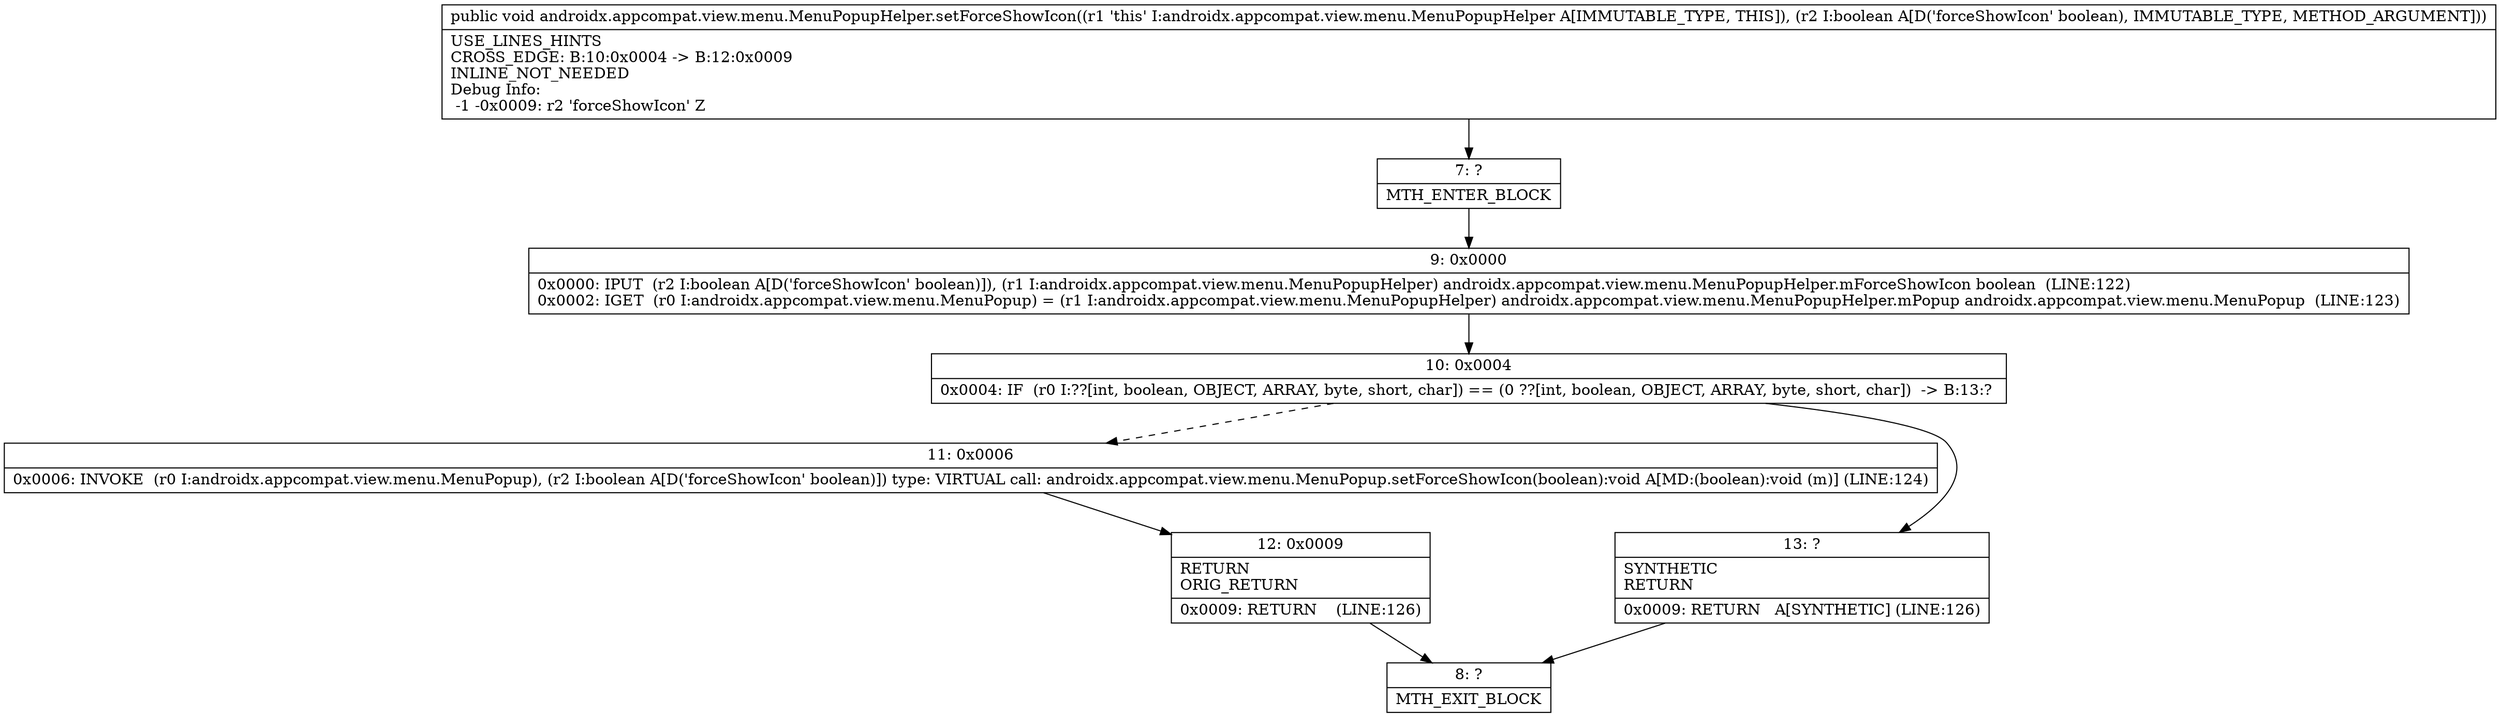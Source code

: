 digraph "CFG forandroidx.appcompat.view.menu.MenuPopupHelper.setForceShowIcon(Z)V" {
Node_7 [shape=record,label="{7\:\ ?|MTH_ENTER_BLOCK\l}"];
Node_9 [shape=record,label="{9\:\ 0x0000|0x0000: IPUT  (r2 I:boolean A[D('forceShowIcon' boolean)]), (r1 I:androidx.appcompat.view.menu.MenuPopupHelper) androidx.appcompat.view.menu.MenuPopupHelper.mForceShowIcon boolean  (LINE:122)\l0x0002: IGET  (r0 I:androidx.appcompat.view.menu.MenuPopup) = (r1 I:androidx.appcompat.view.menu.MenuPopupHelper) androidx.appcompat.view.menu.MenuPopupHelper.mPopup androidx.appcompat.view.menu.MenuPopup  (LINE:123)\l}"];
Node_10 [shape=record,label="{10\:\ 0x0004|0x0004: IF  (r0 I:??[int, boolean, OBJECT, ARRAY, byte, short, char]) == (0 ??[int, boolean, OBJECT, ARRAY, byte, short, char])  \-\> B:13:? \l}"];
Node_11 [shape=record,label="{11\:\ 0x0006|0x0006: INVOKE  (r0 I:androidx.appcompat.view.menu.MenuPopup), (r2 I:boolean A[D('forceShowIcon' boolean)]) type: VIRTUAL call: androidx.appcompat.view.menu.MenuPopup.setForceShowIcon(boolean):void A[MD:(boolean):void (m)] (LINE:124)\l}"];
Node_12 [shape=record,label="{12\:\ 0x0009|RETURN\lORIG_RETURN\l|0x0009: RETURN    (LINE:126)\l}"];
Node_8 [shape=record,label="{8\:\ ?|MTH_EXIT_BLOCK\l}"];
Node_13 [shape=record,label="{13\:\ ?|SYNTHETIC\lRETURN\l|0x0009: RETURN   A[SYNTHETIC] (LINE:126)\l}"];
MethodNode[shape=record,label="{public void androidx.appcompat.view.menu.MenuPopupHelper.setForceShowIcon((r1 'this' I:androidx.appcompat.view.menu.MenuPopupHelper A[IMMUTABLE_TYPE, THIS]), (r2 I:boolean A[D('forceShowIcon' boolean), IMMUTABLE_TYPE, METHOD_ARGUMENT]))  | USE_LINES_HINTS\lCROSS_EDGE: B:10:0x0004 \-\> B:12:0x0009\lINLINE_NOT_NEEDED\lDebug Info:\l  \-1 \-0x0009: r2 'forceShowIcon' Z\l}"];
MethodNode -> Node_7;Node_7 -> Node_9;
Node_9 -> Node_10;
Node_10 -> Node_11[style=dashed];
Node_10 -> Node_13;
Node_11 -> Node_12;
Node_12 -> Node_8;
Node_13 -> Node_8;
}

